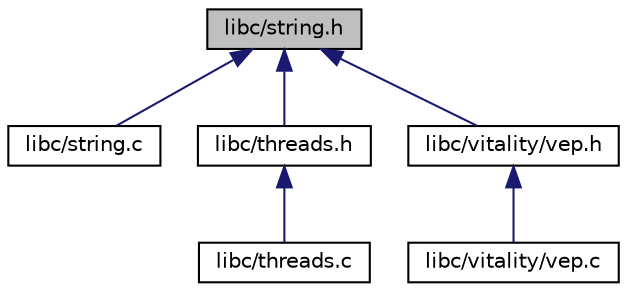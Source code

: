 digraph "libc/string.h"
{
  edge [fontname="Helvetica",fontsize="10",labelfontname="Helvetica",labelfontsize="10"];
  node [fontname="Helvetica",fontsize="10",shape=record];
  Node1 [label="libc/string.h",height=0.2,width=0.4,color="black", fillcolor="grey75", style="filled", fontcolor="black"];
  Node1 -> Node2 [dir="back",color="midnightblue",fontsize="10",style="solid",fontname="Helvetica"];
  Node2 [label="libc/string.c",height=0.2,width=0.4,color="black", fillcolor="white", style="filled",URL="$a00050.html"];
  Node1 -> Node3 [dir="back",color="midnightblue",fontsize="10",style="solid",fontname="Helvetica"];
  Node3 [label="libc/threads.h",height=0.2,width=0.4,color="black", fillcolor="white", style="filled",URL="$a00065.html"];
  Node3 -> Node4 [dir="back",color="midnightblue",fontsize="10",style="solid",fontname="Helvetica"];
  Node4 [label="libc/threads.c",height=0.2,width=0.4,color="black", fillcolor="white", style="filled",URL="$a00062.html"];
  Node1 -> Node5 [dir="back",color="midnightblue",fontsize="10",style="solid",fontname="Helvetica"];
  Node5 [label="libc/vitality/vep.h",height=0.2,width=0.4,color="black", fillcolor="white", style="filled",URL="$a00089.html"];
  Node5 -> Node6 [dir="back",color="midnightblue",fontsize="10",style="solid",fontname="Helvetica"];
  Node6 [label="libc/vitality/vep.c",height=0.2,width=0.4,color="black", fillcolor="white", style="filled",URL="$a00086.html"];
}
